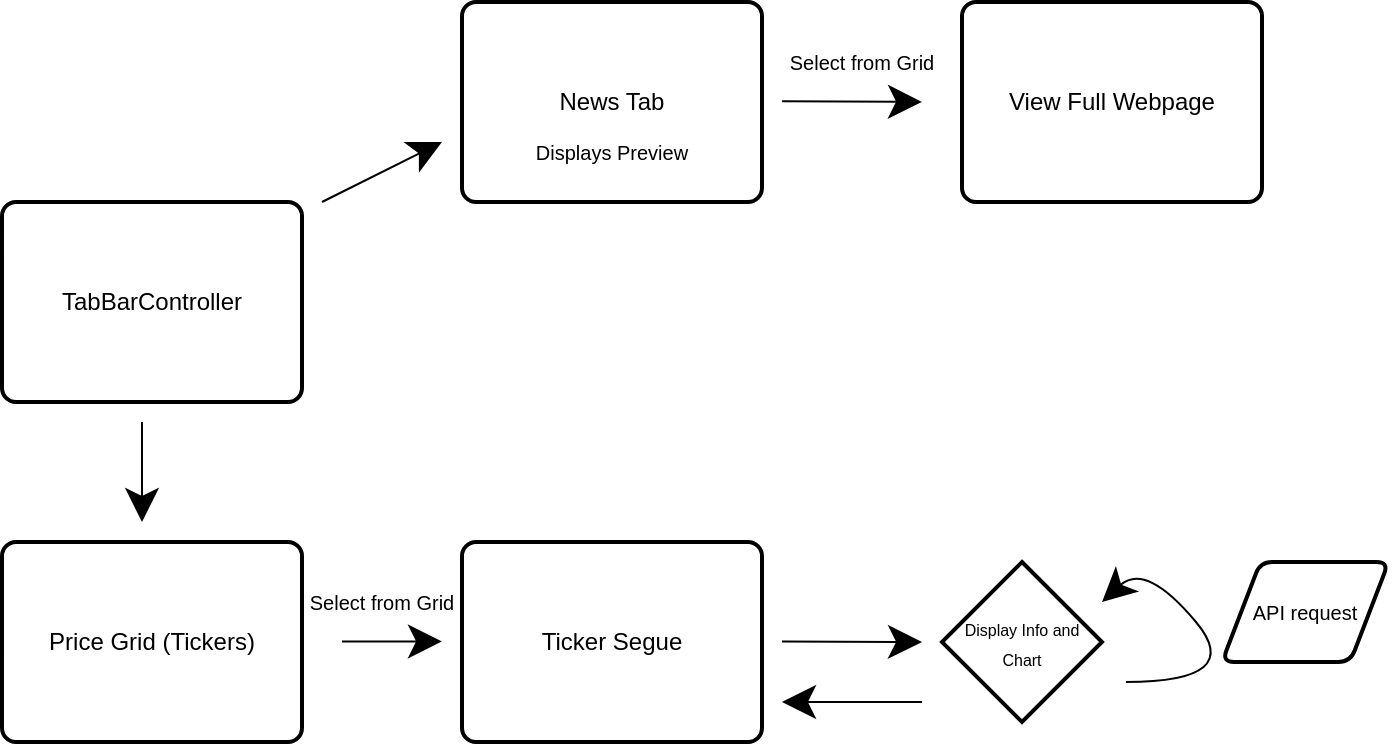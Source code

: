 <mxfile version="15.3.4" type="github">
  <diagram id="kgpKYQtTHZ0yAKxKKP6v" name="Page-1">
    <mxGraphModel dx="813" dy="435" grid="1" gridSize="10" guides="1" tooltips="1" connect="1" arrows="1" fold="1" page="1" pageScale="1" pageWidth="850" pageHeight="1100" math="0" shadow="0">
      <root>
        <mxCell id="0" />
        <mxCell id="1" parent="0" />
        <mxCell id="umlg6nyilTyVGEpnBzaW-1" value="Ticker Segue" style="rounded=1;whiteSpace=wrap;html=1;absoluteArcSize=1;arcSize=14;strokeWidth=2;hachureGap=4;pointerEvents=0;" parent="1" vertex="1">
          <mxGeometry x="310" y="320" width="150" height="100" as="geometry" />
        </mxCell>
        <mxCell id="umlg6nyilTyVGEpnBzaW-2" value="News Tab" style="rounded=1;whiteSpace=wrap;html=1;absoluteArcSize=1;arcSize=14;strokeWidth=2;hachureGap=4;pointerEvents=0;" parent="1" vertex="1">
          <mxGeometry x="310" y="50" width="150" height="100" as="geometry" />
        </mxCell>
        <mxCell id="umlg6nyilTyVGEpnBzaW-3" value="TabBarController" style="rounded=1;whiteSpace=wrap;html=1;absoluteArcSize=1;arcSize=14;strokeWidth=2;hachureGap=4;pointerEvents=0;" parent="1" vertex="1">
          <mxGeometry x="80" y="150" width="150" height="100" as="geometry" />
        </mxCell>
        <mxCell id="umlg6nyilTyVGEpnBzaW-4" value="" style="endArrow=classic;html=1;startSize=14;endSize=14;sourcePerimeterSpacing=8;targetPerimeterSpacing=8;" parent="1" edge="1">
          <mxGeometry width="50" height="50" relative="1" as="geometry">
            <mxPoint x="240" y="150" as="sourcePoint" />
            <mxPoint x="300" y="120" as="targetPoint" />
          </mxGeometry>
        </mxCell>
        <mxCell id="umlg6nyilTyVGEpnBzaW-5" value="" style="endArrow=classic;html=1;startSize=14;endSize=14;sourcePerimeterSpacing=8;targetPerimeterSpacing=8;" parent="1" edge="1">
          <mxGeometry width="50" height="50" relative="1" as="geometry">
            <mxPoint x="150" y="260" as="sourcePoint" />
            <mxPoint x="150" y="310" as="targetPoint" />
          </mxGeometry>
        </mxCell>
        <mxCell id="umlg6nyilTyVGEpnBzaW-6" value="&lt;font&gt;&lt;font style=&quot;font-size: 8px&quot;&gt;Display Info and Chart&lt;/font&gt;&lt;br&gt;&lt;/font&gt;" style="strokeWidth=2;html=1;shape=mxgraph.flowchart.decision;whiteSpace=wrap;hachureGap=4;pointerEvents=0;" parent="1" vertex="1">
          <mxGeometry x="550" y="330" width="80" height="80" as="geometry" />
        </mxCell>
        <mxCell id="umlg6nyilTyVGEpnBzaW-7" value="" style="endArrow=classic;html=1;startSize=14;endSize=14;sourcePerimeterSpacing=8;targetPerimeterSpacing=8;" parent="1" edge="1">
          <mxGeometry width="50" height="50" relative="1" as="geometry">
            <mxPoint x="470" y="369.71" as="sourcePoint" />
            <mxPoint x="540" y="370" as="targetPoint" />
          </mxGeometry>
        </mxCell>
        <mxCell id="umlg6nyilTyVGEpnBzaW-8" value="" style="curved=1;endArrow=classic;html=1;startSize=14;endSize=14;sourcePerimeterSpacing=8;targetPerimeterSpacing=8;" parent="1" edge="1">
          <mxGeometry width="50" height="50" relative="1" as="geometry">
            <mxPoint x="642" y="390" as="sourcePoint" />
            <mxPoint x="630" y="350" as="targetPoint" />
            <Array as="points">
              <mxPoint x="702" y="390" />
              <mxPoint x="652" y="330" />
            </Array>
          </mxGeometry>
        </mxCell>
        <mxCell id="umlg6nyilTyVGEpnBzaW-9" value="&lt;font style=&quot;font-size: 10px&quot;&gt;API request&lt;/font&gt;" style="shape=parallelogram;html=1;strokeWidth=2;perimeter=parallelogramPerimeter;whiteSpace=wrap;rounded=1;arcSize=12;size=0.23;hachureGap=4;pointerEvents=0;" parent="1" vertex="1">
          <mxGeometry x="690" y="330" width="83.33" height="50" as="geometry" />
        </mxCell>
        <mxCell id="umlg6nyilTyVGEpnBzaW-10" value="" style="endArrow=classic;html=1;startSize=14;endSize=14;sourcePerimeterSpacing=8;targetPerimeterSpacing=8;" parent="1" edge="1">
          <mxGeometry width="50" height="50" relative="1" as="geometry">
            <mxPoint x="540" y="400.0" as="sourcePoint" />
            <mxPoint x="470" y="400" as="targetPoint" />
          </mxGeometry>
        </mxCell>
        <mxCell id="umlg6nyilTyVGEpnBzaW-12" value="&lt;font style=&quot;font-size: 10px&quot;&gt;Displays Preview&lt;/font&gt;" style="text;html=1;strokeColor=none;fillColor=none;align=center;verticalAlign=middle;whiteSpace=wrap;rounded=0;hachureGap=4;pointerEvents=0;" parent="1" vertex="1">
          <mxGeometry x="315" y="90" width="140" height="70" as="geometry" />
        </mxCell>
        <mxCell id="-QrMBVAoootN84Ct4IYk-1" value="Price Grid (Tickers)" style="rounded=1;whiteSpace=wrap;html=1;absoluteArcSize=1;arcSize=14;strokeWidth=2;hachureGap=4;pointerEvents=0;" parent="1" vertex="1">
          <mxGeometry x="80" y="320" width="150" height="100" as="geometry" />
        </mxCell>
        <mxCell id="-QrMBVAoootN84Ct4IYk-2" value="" style="endArrow=classic;html=1;startSize=14;endSize=14;sourcePerimeterSpacing=8;targetPerimeterSpacing=8;" parent="1" edge="1">
          <mxGeometry width="50" height="50" relative="1" as="geometry">
            <mxPoint x="250" y="369.71" as="sourcePoint" />
            <mxPoint x="300" y="369.71" as="targetPoint" />
          </mxGeometry>
        </mxCell>
        <mxCell id="-QrMBVAoootN84Ct4IYk-3" value="&lt;font style=&quot;font-size: 10px&quot;&gt;Select from Grid&lt;/font&gt;" style="text;html=1;strokeColor=none;fillColor=none;align=center;verticalAlign=middle;whiteSpace=wrap;rounded=0;hachureGap=4;pointerEvents=0;" parent="1" vertex="1">
          <mxGeometry x="230" y="330" width="80" height="40" as="geometry" />
        </mxCell>
        <mxCell id="Jmc1PHZmzK2pr70MJlyV-1" value="" style="endArrow=classic;html=1;startSize=14;endSize=14;sourcePerimeterSpacing=8;targetPerimeterSpacing=8;" edge="1" parent="1">
          <mxGeometry width="50" height="50" relative="1" as="geometry">
            <mxPoint x="470" y="99.66" as="sourcePoint" />
            <mxPoint x="540" y="99.95" as="targetPoint" />
          </mxGeometry>
        </mxCell>
        <mxCell id="Jmc1PHZmzK2pr70MJlyV-2" value="View Full Webpage" style="rounded=1;whiteSpace=wrap;html=1;absoluteArcSize=1;arcSize=14;strokeWidth=2;hachureGap=4;pointerEvents=0;" vertex="1" parent="1">
          <mxGeometry x="560" y="50" width="150" height="100" as="geometry" />
        </mxCell>
        <mxCell id="Jmc1PHZmzK2pr70MJlyV-3" value="&lt;font style=&quot;font-size: 10px&quot;&gt;Select from Grid&lt;/font&gt;" style="text;html=1;strokeColor=none;fillColor=none;align=center;verticalAlign=middle;whiteSpace=wrap;rounded=0;hachureGap=4;pointerEvents=0;" vertex="1" parent="1">
          <mxGeometry x="470" y="60" width="80" height="40" as="geometry" />
        </mxCell>
      </root>
    </mxGraphModel>
  </diagram>
</mxfile>
